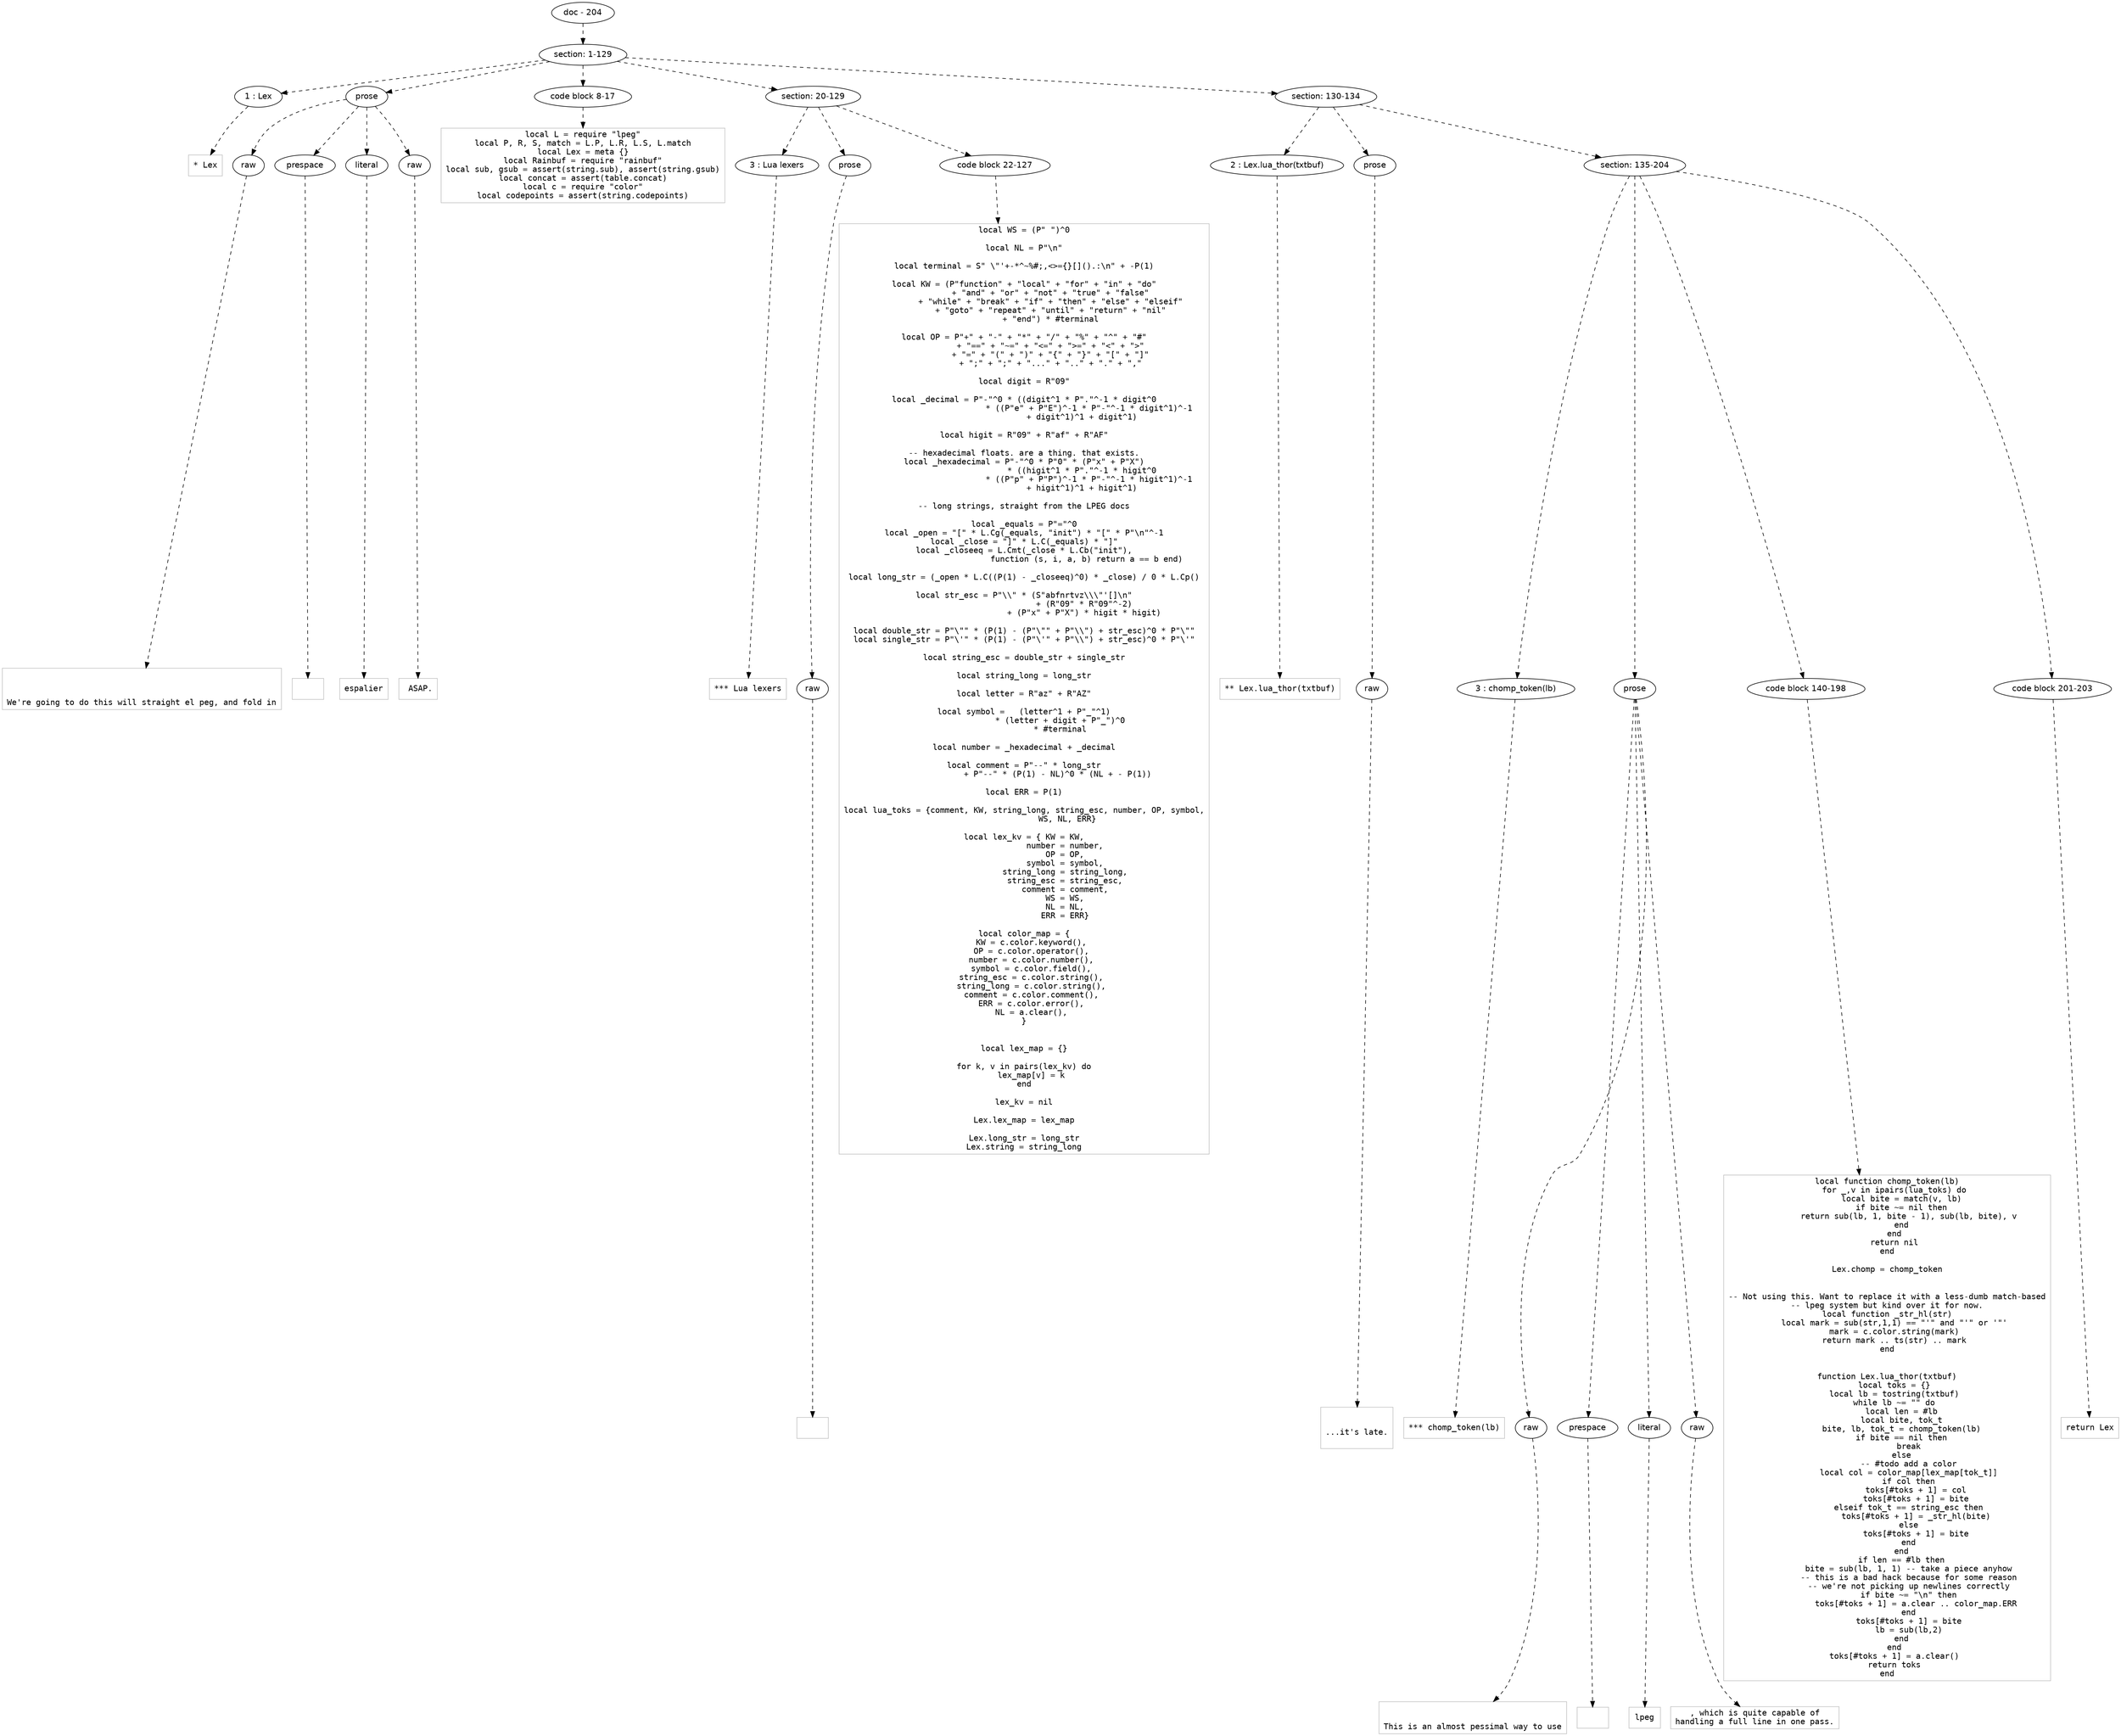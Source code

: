 digraph lpegNode {

node [fontname=Helvetica]
edge [style=dashed]

doc_0 [label="doc - 204"]


doc_0 -> { section_1}
{rank=same; section_1}

section_1 [label="section: 1-129"]


// END RANK doc_0

section_1 -> { header_2 prose_3 codeblock_4 section_5 section_6}
{rank=same; header_2 prose_3 codeblock_4 section_5 section_6}

header_2 [label="1 : Lex"]

prose_3 [label="prose"]

codeblock_4 [label="code block 8-17"]

section_5 [label="section: 20-129"]

section_6 [label="section: 130-134"]


// END RANK section_1

header_2 -> leaf_7
leaf_7  [color=Gray,shape=rectangle,fontname=Inconsolata,label="* Lex"]
// END RANK header_2

prose_3 -> { raw_8 prespace_9 literal_10 raw_11}
{rank=same; raw_8 prespace_9 literal_10 raw_11}

raw_8 [label="raw"]

prespace_9 [label="prespace"]

literal_10 [label="literal"]

raw_11 [label="raw"]


// END RANK prose_3

raw_8 -> leaf_12
leaf_12  [color=Gray,shape=rectangle,fontname=Inconsolata,label="


We're going to do this will straight el peg, and fold in"]
// END RANK raw_8

prespace_9 -> leaf_13
leaf_13  [color=Gray,shape=rectangle,fontname=Inconsolata,label=" "]
// END RANK prespace_9

literal_10 -> leaf_14
leaf_14  [color=Gray,shape=rectangle,fontname=Inconsolata,label="espalier"]
// END RANK literal_10

raw_11 -> leaf_15
leaf_15  [color=Gray,shape=rectangle,fontname=Inconsolata,label=" ASAP.
"]
// END RANK raw_11

codeblock_4 -> leaf_16
leaf_16  [color=Gray,shape=rectangle,fontname=Inconsolata,label="local L = require \"lpeg\"
local P, R, S, match = L.P, L.R, L.S, L.match
local Lex = meta {}
local Rainbuf = require \"rainbuf\"
local sub, gsub = assert(string.sub), assert(string.gsub)
local concat = assert(table.concat)
local c = require \"color\"
local codepoints = assert(string.codepoints)"]
// END RANK codeblock_4

section_5 -> { header_17 prose_18 codeblock_19}
{rank=same; header_17 prose_18 codeblock_19}

header_17 [label="3 : Lua lexers"]

prose_18 [label="prose"]

codeblock_19 [label="code block 22-127"]


// END RANK section_5

header_17 -> leaf_20
leaf_20  [color=Gray,shape=rectangle,fontname=Inconsolata,label="*** Lua lexers"]
// END RANK header_17

prose_18 -> { raw_21}
{rank=same; raw_21}

raw_21 [label="raw"]


// END RANK prose_18

raw_21 -> leaf_22
leaf_22  [color=Gray,shape=rectangle,fontname=Inconsolata,label="
"]
// END RANK raw_21

codeblock_19 -> leaf_23
leaf_23  [color=Gray,shape=rectangle,fontname=Inconsolata,label="local WS = (P\" \")^0

local NL = P\"\\n\"

local terminal = S\" \\\"'+-*^~%#;,<>={}[]().:\\n\" + -P(1)

local KW = (P\"function\" + \"local\" + \"for\" + \"in\" + \"do\"
           + \"and\" + \"or\" + \"not\" + \"true\" + \"false\"
           + \"while\" + \"break\" + \"if\" + \"then\" + \"else\" + \"elseif\"
           + \"goto\" + \"repeat\" + \"until\" + \"return\" + \"nil\"
           + \"end\") * #terminal

local OP = P\"+\" + \"-\" + \"*\" + \"/\" + \"%\" + \"^\" + \"#\"
           + \"==\" + \"~=\" + \"<=\" + \">=\" + \"<\" + \">\"
           + \"=\" + \"(\" + \")\" + \"{\" + \"}\" + \"[\" + \"]\"
           + \";\" + \";\" + \"...\" + \"..\" + \".\" + \",\"

local digit = R\"09\"

local _decimal = P\"-\"^0 * ((digit^1 * P\".\"^-1 * digit^0
                           * ((P\"e\" + P\"E\")^-1 * P\"-\"^-1 * digit^1)^-1
                        + digit^1)^1 + digit^1)

local higit = R\"09\" + R\"af\" + R\"AF\"

-- hexadecimal floats. are a thing. that exists.
local _hexadecimal = P\"-\"^0 * P\"0\" * (P\"x\" + P\"X\")
                        * ((higit^1 * P\".\"^-1 * higit^0
                           * ((P\"p\" + P\"P\")^-1 * P\"-\"^-1 * higit^1)^-1
                        + higit^1)^1 + higit^1)

-- long strings, straight from the LPEG docs

local _equals = P\"=\"^0
local _open = \"[\" * L.Cg(_equals, \"init\") * \"[\" * P\"\\n\"^-1
local _close = \"]\" * L.C(_equals) * \"]\"
local _closeeq = L.Cmt(_close * L.Cb(\"init\"),
                          function (s, i, a, b) return a == b end)

local long_str = (_open * L.C((P(1) - _closeeq)^0) * _close) / 0 * L.Cp()

local str_esc = P\"\\\\\" * (S\"abfnrtvz\\\\\\\"'[]\\n\"
                         + (R\"09\" * R\"09\"^-2)
                         + (P\"x\" + P\"X\") * higit * higit)

local double_str = P\"\\\"\" * (P(1) - (P\"\\\"\" + P\"\\\\\") + str_esc)^0 * P\"\\\"\"
local single_str = P\"\\'\" * (P(1) - (P\"\\'\" + P\"\\\\\") + str_esc)^0 * P\"\\'\"

local string_esc = double_str + single_str

local string_long = long_str

local letter = R\"az\" + R\"AZ\"

local symbol =   (letter^1 + P\"_\"^1)
               * (letter + digit + P\"_\")^0
               * #terminal

local number = _hexadecimal + _decimal

local comment = P\"--\" * long_str
              + P\"--\" * (P(1) - NL)^0 * (NL + - P(1))

local ERR = P(1)

local lua_toks = {comment, KW, string_long, string_esc, number, OP, symbol,
                  WS, NL, ERR}

local lex_kv = { KW = KW,
                 number = number,
                 OP = OP,
                 symbol = symbol,
                 string_long = string_long,
                 string_esc = string_esc,
                 comment = comment,
                 WS = WS,
                 NL = NL,
                 ERR = ERR}

local color_map = {
   KW = c.color.keyword(),
   OP = c.color.operator(),
   number = c.color.number(),
   symbol = c.color.field(),
   string_esc = c.color.string(),
   string_long = c.color.string(),
   comment = c.color.comment(),
   ERR = c.color.error(),
   NL = a.clear(),
}


local lex_map = {}

for k, v in pairs(lex_kv) do
   lex_map[v] = k
end

lex_kv = nil

Lex.lex_map = lex_map

Lex.long_str = long_str
Lex.string = string_long"]
// END RANK codeblock_19

section_6 -> { header_24 prose_25 section_26}
{rank=same; header_24 prose_25 section_26}

header_24 [label="2 : Lex.lua_thor(txtbuf)"]

prose_25 [label="prose"]

section_26 [label="section: 135-204"]


// END RANK section_6

header_24 -> leaf_27
leaf_27  [color=Gray,shape=rectangle,fontname=Inconsolata,label="** Lex.lua_thor(txtbuf)"]
// END RANK header_24

prose_25 -> { raw_28}
{rank=same; raw_28}

raw_28 [label="raw"]


// END RANK prose_25

raw_28 -> leaf_29
leaf_29  [color=Gray,shape=rectangle,fontname=Inconsolata,label="

...it's late.

"]
// END RANK raw_28

section_26 -> { header_30 prose_31 codeblock_32 codeblock_33}
{rank=same; header_30 prose_31 codeblock_32 codeblock_33}

header_30 [label="3 : chomp_token(lb)"]

prose_31 [label="prose"]

codeblock_32 [label="code block 140-198"]

codeblock_33 [label="code block 201-203"]


// END RANK section_26

header_30 -> leaf_34
leaf_34  [color=Gray,shape=rectangle,fontname=Inconsolata,label="*** chomp_token(lb)"]
// END RANK header_30

prose_31 -> { raw_35 prespace_36 literal_37 raw_38}
{rank=same; raw_35 prespace_36 literal_37 raw_38}

raw_35 [label="raw"]

prespace_36 [label="prespace"]

literal_37 [label="literal"]

raw_38 [label="raw"]


// END RANK prose_31

raw_35 -> leaf_39
leaf_39  [color=Gray,shape=rectangle,fontname=Inconsolata,label="

This is an almost pessimal way to use"]
// END RANK raw_35

prespace_36 -> leaf_40
leaf_40  [color=Gray,shape=rectangle,fontname=Inconsolata,label=" "]
// END RANK prespace_36

literal_37 -> leaf_41
leaf_41  [color=Gray,shape=rectangle,fontname=Inconsolata,label="lpeg"]
// END RANK literal_37

raw_38 -> leaf_42
leaf_42  [color=Gray,shape=rectangle,fontname=Inconsolata,label=", which is quite capable of
handling a full line in one pass.
"]
// END RANK raw_38

codeblock_32 -> leaf_43
leaf_43  [color=Gray,shape=rectangle,fontname=Inconsolata,label="local function chomp_token(lb)
   for _,v in ipairs(lua_toks) do
      local bite = match(v, lb)
      if bite ~= nil then
         return sub(lb, 1, bite - 1), sub(lb, bite), v
      end
   end
   return nil
end

Lex.chomp = chomp_token


-- Not using this. Want to replace it with a less-dumb match-based
-- lpeg system but kind over it for now.
local function _str_hl(str)
   local mark = sub(str,1,1) == \"'\" and \"'\" or '\"'
   mark = c.color.string(mark)
   return mark .. ts(str) .. mark
end


function Lex.lua_thor(txtbuf)
   local toks = {}
   local lb = tostring(txtbuf)
   while lb ~= \"\" do
      local len = #lb
      local bite, tok_t
      bite, lb, tok_t = chomp_token(lb)
      if bite == nil then
         break
      else
         -- #todo add a color
         local col = color_map[lex_map[tok_t]]
         if col then
            toks[#toks + 1] = col
            toks[#toks + 1] = bite
         elseif tok_t == string_esc then
            toks[#toks + 1] = _str_hl(bite)
         else
            toks[#toks + 1] = bite
         end
      end
      if len == #lb then
         bite = sub(lb, 1, 1) -- take a piece anyhow
         -- this is a bad hack because for some reason
         -- we're not picking up newlines correctly
         if bite ~= \"\\n\" then
            toks[#toks + 1] = a.clear .. color_map.ERR
         end
         toks[#toks + 1] = bite
         lb = sub(lb,2)
      end
   end
   toks[#toks + 1] = a.clear()
   return toks
end"]
// END RANK codeblock_32

codeblock_33 -> leaf_44
leaf_44  [color=Gray,shape=rectangle,fontname=Inconsolata,label="return Lex"]
// END RANK codeblock_33


}
